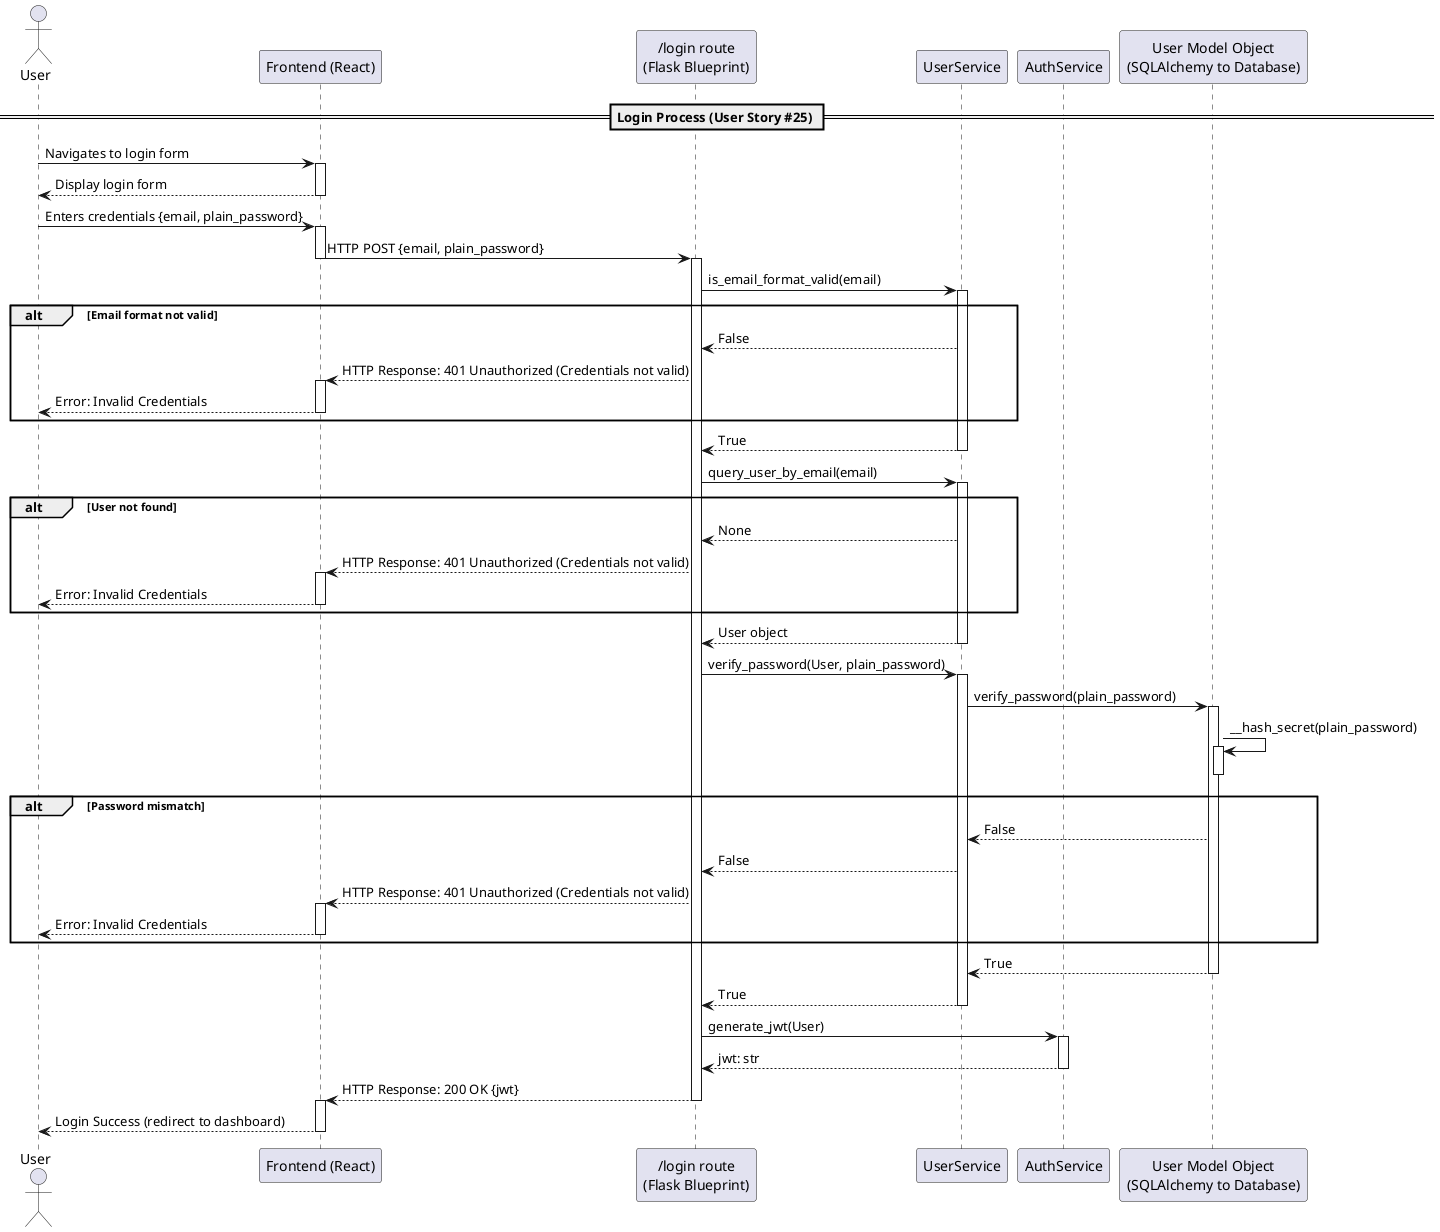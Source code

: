 @startuml
actor "User" as AppUser
participant "Frontend (React)" as FE
participant "/login route\n(Flask Blueprint)" as LR
participant "UserService" as US
participant "AuthService" as AS
participant "User Model Object\n(SQLAlchemy to Database)" as UM

== Login Process (User Story #25) ==
AppUser -> FE : Navigates to login form
activate FE
AppUser <-- FE : Display login form
deactivate FE
AppUser -> FE : Enters credentials {email, plain_password}
activate FE
FE -> LR : HTTP POST {email, plain_password}
deactivate FE
activate LR
LR -> US : is_email_format_valid(email)
activate US
alt Email format not valid
    LR <-- US : False
    FE <-- LR : HTTP Response: 401 Unauthorized (Credentials not valid)
    activate FE
    AppUser <-- FE : Error: Invalid Credentials
    deactivate FE
end
LR <-- US : True
deactivate US
LR -> US : query_user_by_email(email)
activate US
alt User not found
    LR <-- US : None
    FE <-- LR : HTTP Response: 401 Unauthorized (Credentials not valid)
    activate FE
    AppUser <-- FE : Error: Invalid Credentials
    deactivate FE
end
LR <-- US : User object
deactivate US

LR -> US : verify_password(User, plain_password)
activate US
US -> UM : verify_password(plain_password)
activate UM
UM -> UM : __hash_secret(plain_password)
activate UM
deactivate UM
alt Password mismatch
    US <-- UM : False
    LR <-- US : False
    FE <-- LR : HTTP Response: 401 Unauthorized (Credentials not valid)
    activate FE
    AppUser <-- FE : Error: Invalid Credentials
    deactivate FE
end
US <-- UM : True
deactivate UM
LR <-- US : True
deactivate US

LR -> AS : generate_jwt(User)
activate AS
LR <-- AS : jwt: str
deactivate AS
FE <-- LR : HTTP Response: 200 OK {jwt}
deactivate LR
activate FE
AppUser <-- FE : Login Success (redirect to dashboard)
deactivate FE
@enduml